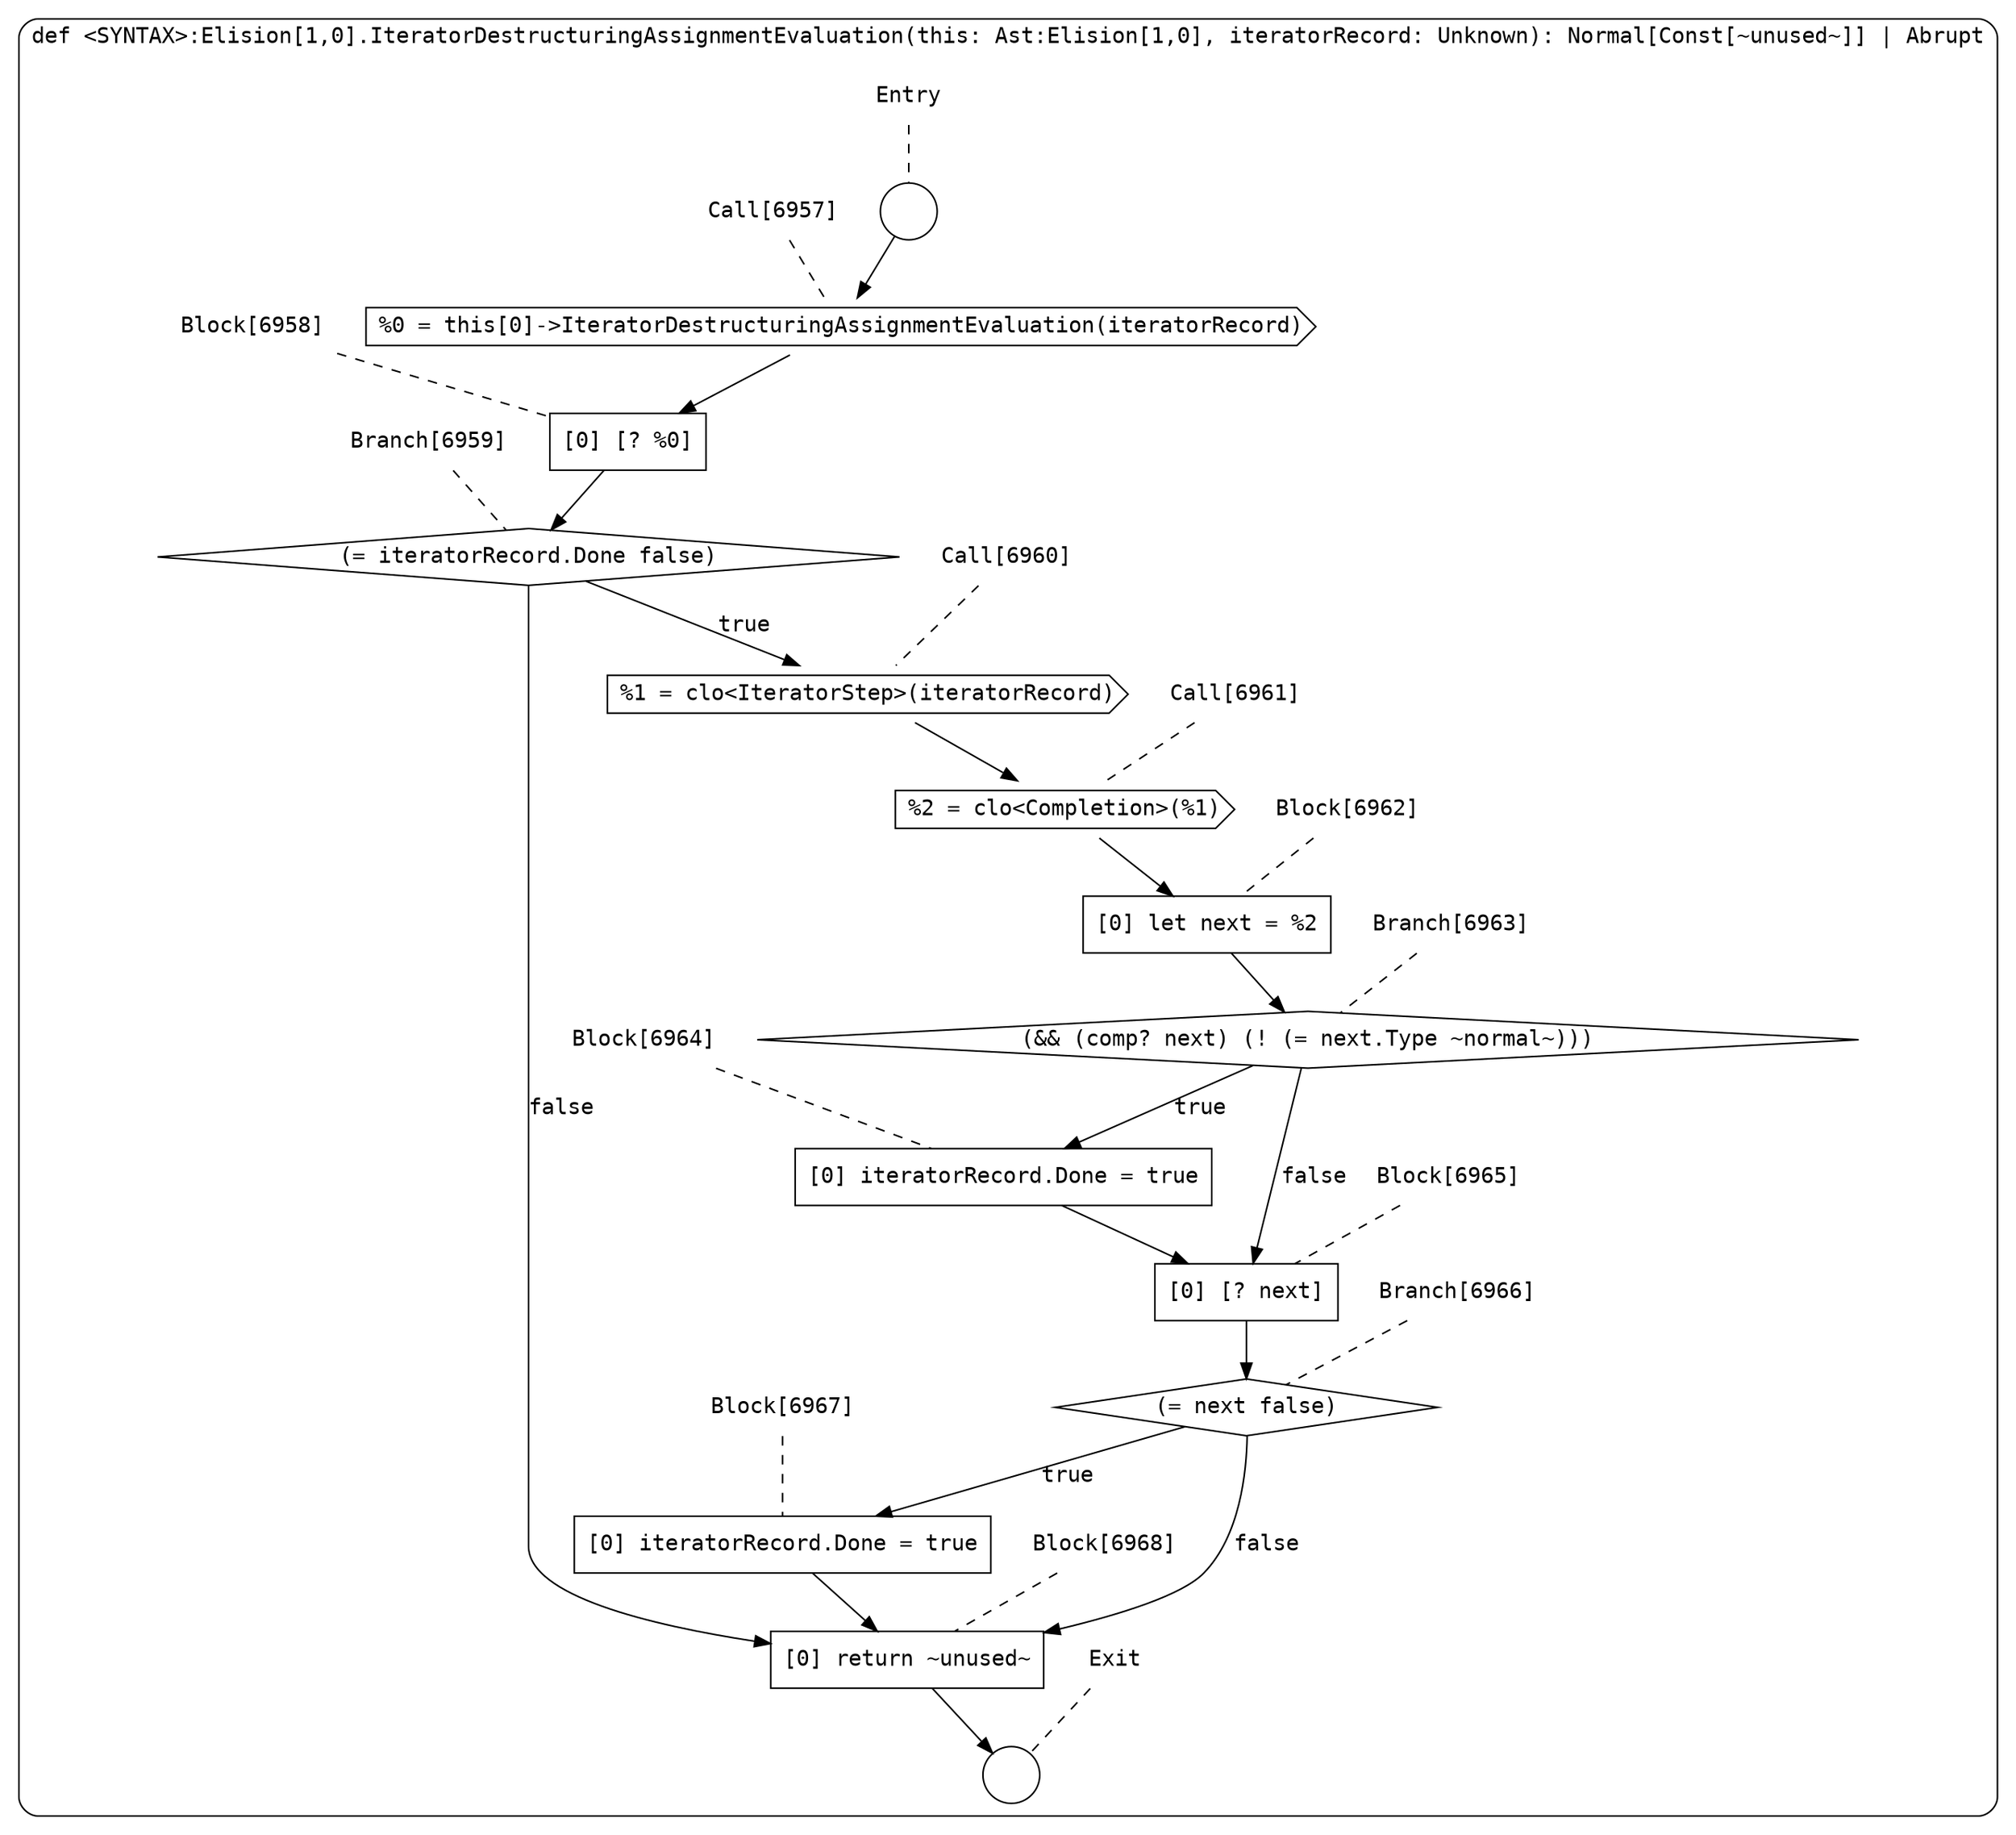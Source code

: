 digraph {
  graph [fontname = "Consolas"]
  node [fontname = "Consolas"]
  edge [fontname = "Consolas"]
  subgraph cluster1369 {
    label = "def <SYNTAX>:Elision[1,0].IteratorDestructuringAssignmentEvaluation(this: Ast:Elision[1,0], iteratorRecord: Unknown): Normal[Const[~unused~]] | Abrupt"
    style = rounded
    cluster1369_entry_name [shape=none, label=<<font color="black">Entry</font>>]
    cluster1369_entry_name -> cluster1369_entry [arrowhead=none, color="black", style=dashed]
    cluster1369_entry [shape=circle label=" " color="black" fillcolor="white" style=filled]
    cluster1369_entry -> node6957 [color="black"]
    cluster1369_exit_name [shape=none, label=<<font color="black">Exit</font>>]
    cluster1369_exit_name -> cluster1369_exit [arrowhead=none, color="black", style=dashed]
    cluster1369_exit [shape=circle label=" " color="black" fillcolor="white" style=filled]
    node6957_name [shape=none, label=<<font color="black">Call[6957]</font>>]
    node6957_name -> node6957 [arrowhead=none, color="black", style=dashed]
    node6957 [shape=cds, label=<<font color="black">%0 = this[0]-&gt;IteratorDestructuringAssignmentEvaluation(iteratorRecord)</font>> color="black" fillcolor="white", style=filled]
    node6957 -> node6958 [color="black"]
    node6958_name [shape=none, label=<<font color="black">Block[6958]</font>>]
    node6958_name -> node6958 [arrowhead=none, color="black", style=dashed]
    node6958 [shape=box, label=<<font color="black">[0] [? %0]<BR ALIGN="LEFT"/></font>> color="black" fillcolor="white", style=filled]
    node6958 -> node6959 [color="black"]
    node6959_name [shape=none, label=<<font color="black">Branch[6959]</font>>]
    node6959_name -> node6959 [arrowhead=none, color="black", style=dashed]
    node6959 [shape=diamond, label=<<font color="black">(= iteratorRecord.Done false)</font>> color="black" fillcolor="white", style=filled]
    node6959 -> node6960 [label=<<font color="black">true</font>> color="black"]
    node6959 -> node6968 [label=<<font color="black">false</font>> color="black"]
    node6960_name [shape=none, label=<<font color="black">Call[6960]</font>>]
    node6960_name -> node6960 [arrowhead=none, color="black", style=dashed]
    node6960 [shape=cds, label=<<font color="black">%1 = clo&lt;IteratorStep&gt;(iteratorRecord)</font>> color="black" fillcolor="white", style=filled]
    node6960 -> node6961 [color="black"]
    node6968_name [shape=none, label=<<font color="black">Block[6968]</font>>]
    node6968_name -> node6968 [arrowhead=none, color="black", style=dashed]
    node6968 [shape=box, label=<<font color="black">[0] return ~unused~<BR ALIGN="LEFT"/></font>> color="black" fillcolor="white", style=filled]
    node6968 -> cluster1369_exit [color="black"]
    node6961_name [shape=none, label=<<font color="black">Call[6961]</font>>]
    node6961_name -> node6961 [arrowhead=none, color="black", style=dashed]
    node6961 [shape=cds, label=<<font color="black">%2 = clo&lt;Completion&gt;(%1)</font>> color="black" fillcolor="white", style=filled]
    node6961 -> node6962 [color="black"]
    node6962_name [shape=none, label=<<font color="black">Block[6962]</font>>]
    node6962_name -> node6962 [arrowhead=none, color="black", style=dashed]
    node6962 [shape=box, label=<<font color="black">[0] let next = %2<BR ALIGN="LEFT"/></font>> color="black" fillcolor="white", style=filled]
    node6962 -> node6963 [color="black"]
    node6963_name [shape=none, label=<<font color="black">Branch[6963]</font>>]
    node6963_name -> node6963 [arrowhead=none, color="black", style=dashed]
    node6963 [shape=diamond, label=<<font color="black">(&amp;&amp; (comp? next) (! (= next.Type ~normal~)))</font>> color="black" fillcolor="white", style=filled]
    node6963 -> node6964 [label=<<font color="black">true</font>> color="black"]
    node6963 -> node6965 [label=<<font color="black">false</font>> color="black"]
    node6964_name [shape=none, label=<<font color="black">Block[6964]</font>>]
    node6964_name -> node6964 [arrowhead=none, color="black", style=dashed]
    node6964 [shape=box, label=<<font color="black">[0] iteratorRecord.Done = true<BR ALIGN="LEFT"/></font>> color="black" fillcolor="white", style=filled]
    node6964 -> node6965 [color="black"]
    node6965_name [shape=none, label=<<font color="black">Block[6965]</font>>]
    node6965_name -> node6965 [arrowhead=none, color="black", style=dashed]
    node6965 [shape=box, label=<<font color="black">[0] [? next]<BR ALIGN="LEFT"/></font>> color="black" fillcolor="white", style=filled]
    node6965 -> node6966 [color="black"]
    node6966_name [shape=none, label=<<font color="black">Branch[6966]</font>>]
    node6966_name -> node6966 [arrowhead=none, color="black", style=dashed]
    node6966 [shape=diamond, label=<<font color="black">(= next false)</font>> color="black" fillcolor="white", style=filled]
    node6966 -> node6967 [label=<<font color="black">true</font>> color="black"]
    node6966 -> node6968 [label=<<font color="black">false</font>> color="black"]
    node6967_name [shape=none, label=<<font color="black">Block[6967]</font>>]
    node6967_name -> node6967 [arrowhead=none, color="black", style=dashed]
    node6967 [shape=box, label=<<font color="black">[0] iteratorRecord.Done = true<BR ALIGN="LEFT"/></font>> color="black" fillcolor="white", style=filled]
    node6967 -> node6968 [color="black"]
  }
}